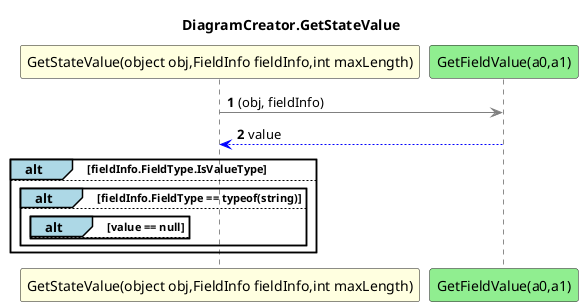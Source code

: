 @startuml DiagramCreator.GetStateValue
title DiagramCreator.GetStateValue
participant "GetStateValue(object obj,FieldInfo fieldInfo,int maxLength)" as GetStateValue_p0_p1_p2 #LightYellow
participant "GetFieldValue(a0,a1)" as GetFieldValue_a0_a1 #LightGreen
autonumber
GetStateValue_p0_p1_p2 -[#grey]> GetFieldValue_a0_a1 : (obj, fieldInfo)
GetFieldValue_a0_a1 -[#blue]-> GetStateValue_p0_p1_p2 : value
alt#LightBlue fieldInfo.FieldType.IsValueType
 else
 alt#LightBlue fieldInfo.FieldType == typeof(string)
 else
 alt#LightBlue value == null
 else
 end
 end
end
@enduml
